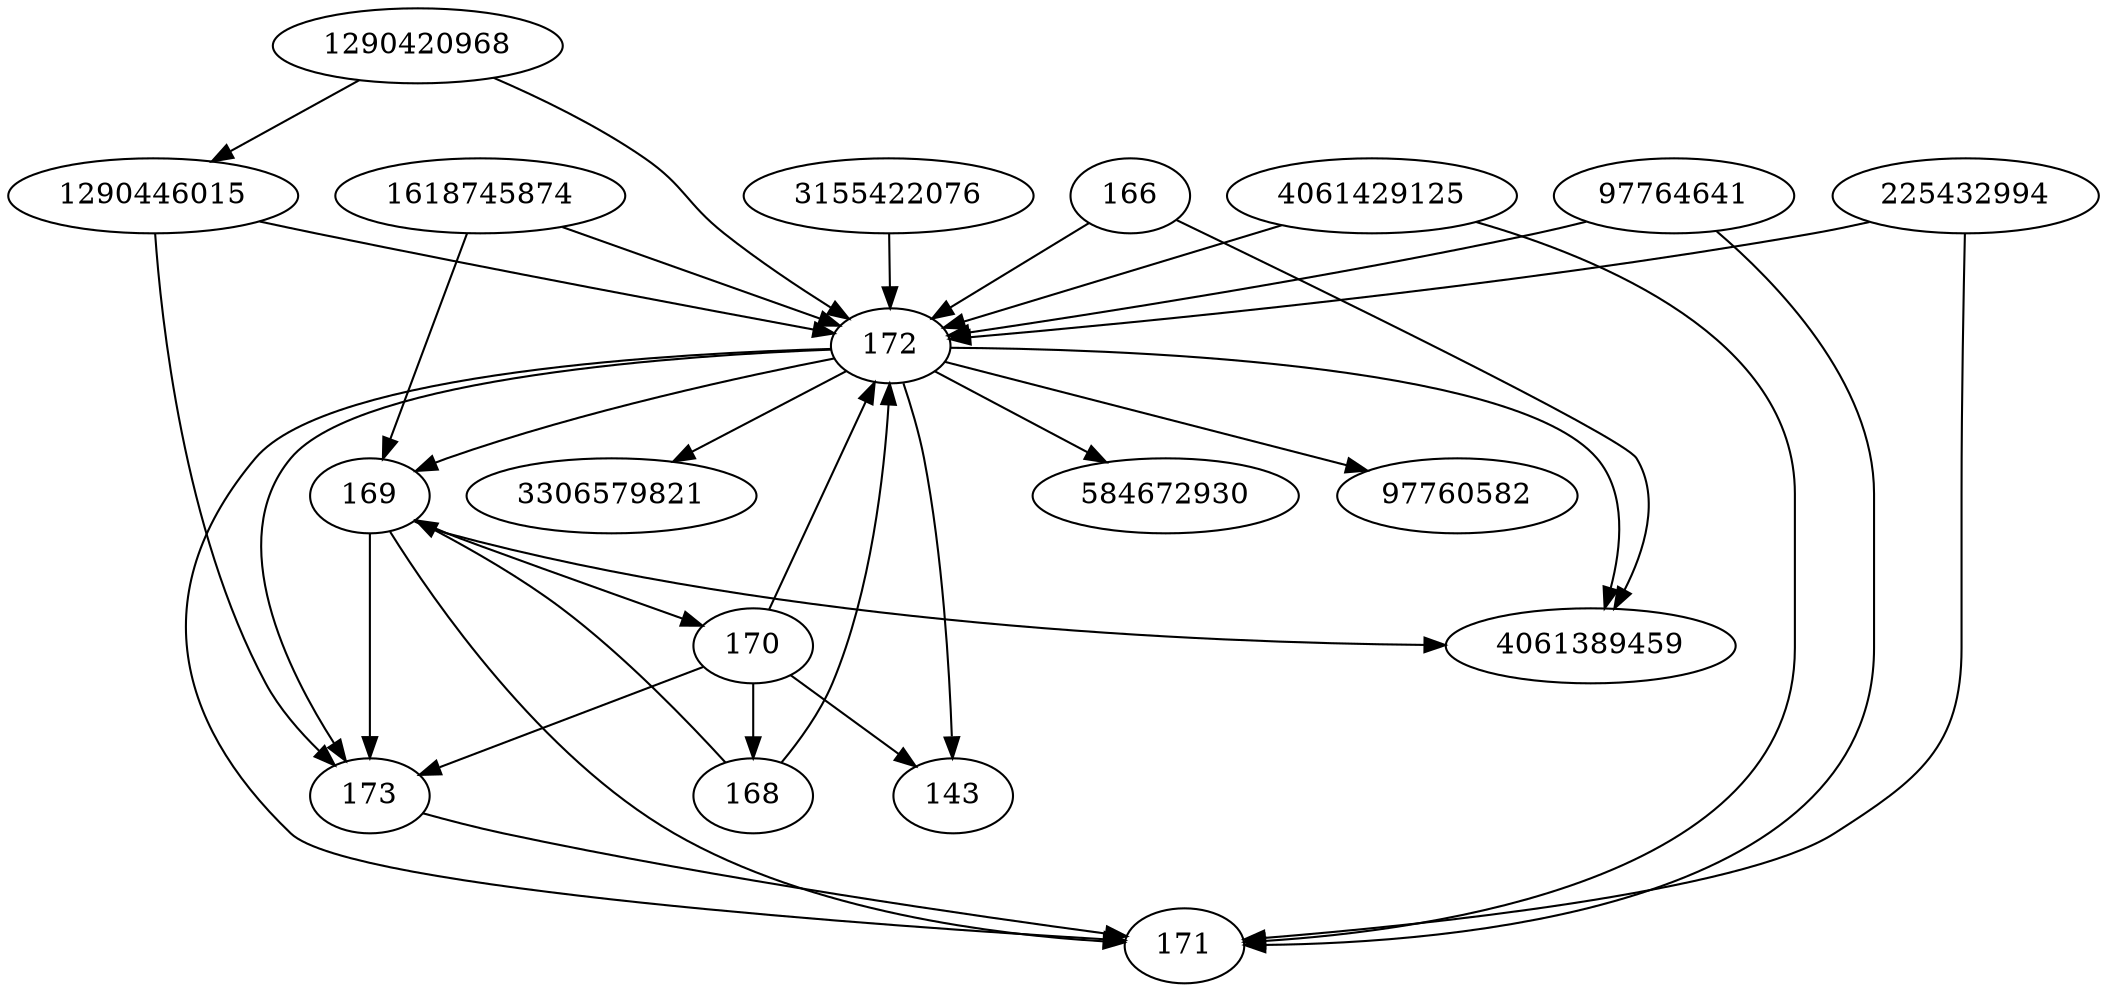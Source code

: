 strict digraph  {
97764641;
584672930;
225432994;
4061429125;
166;
97760582;
168;
1290420968;
170;
169;
171;
3306579821;
173;
143;
172;
1618745874;
4061389459;
3155422076;
1290446015;
97764641 -> 171;
97764641 -> 172;
225432994 -> 171;
225432994 -> 172;
4061429125 -> 171;
4061429125 -> 172;
166 -> 172;
166 -> 4061389459;
168 -> 169;
168 -> 172;
1290420968 -> 1290446015;
1290420968 -> 172;
170 -> 168;
170 -> 172;
170 -> 173;
170 -> 143;
169 -> 170;
169 -> 171;
169 -> 4061389459;
169 -> 173;
173 -> 171;
172 -> 169;
172 -> 584672930;
172 -> 3306579821;
172 -> 97760582;
172 -> 4061389459;
172 -> 171;
172 -> 173;
172 -> 143;
1618745874 -> 169;
1618745874 -> 172;
3155422076 -> 172;
1290446015 -> 172;
1290446015 -> 173;
}
